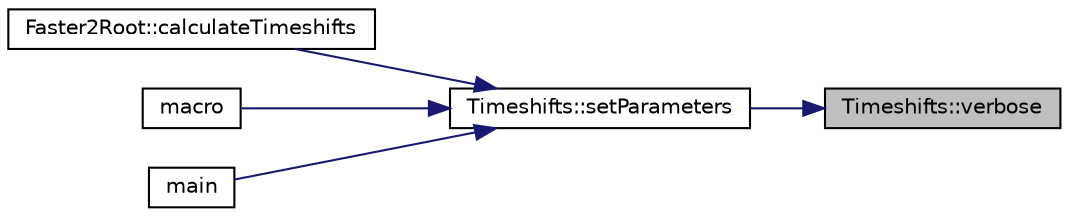 digraph "Timeshifts::verbose"
{
 // LATEX_PDF_SIZE
  edge [fontname="Helvetica",fontsize="10",labelfontname="Helvetica",labelfontsize="10"];
  node [fontname="Helvetica",fontsize="10",shape=record];
  rankdir="RL";
  Node1 [label="Timeshifts::verbose",height=0.2,width=0.4,color="black", fillcolor="grey75", style="filled", fontcolor="black",tooltip="Set verbosity level."];
  Node1 -> Node2 [dir="back",color="midnightblue",fontsize="10",style="solid",fontname="Helvetica"];
  Node2 [label="Timeshifts::setParameters",height=0.2,width=0.4,color="black", fillcolor="white", style="filled",URL="$class_timeshifts.html#acca1130b271301c5477d4b4a23ae4e5b",tooltip="Use this method to setup the parameters from a string in order to calculate the timeshifts."];
  Node2 -> Node3 [dir="back",color="midnightblue",fontsize="10",style="solid",fontname="Helvetica"];
  Node3 [label="Faster2Root::calculateTimeshifts",height=0.2,width=0.4,color="black", fillcolor="white", style="filled",URL="$class_faster2_root.html#a0a9d05860dee9c95927224569e789fa5",tooltip=" "];
  Node2 -> Node4 [dir="back",color="midnightblue",fontsize="10",style="solid",fontname="Helvetica"];
  Node4 [label="macro",height=0.2,width=0.4,color="black", fillcolor="white", style="filled",URL="$macro_8_c.html#aaa9c9f6e52fd017602d5e43589a06c84",tooltip=" "];
  Node2 -> Node5 [dir="back",color="midnightblue",fontsize="10",style="solid",fontname="Helvetica"];
  Node5 [label="main",height=0.2,width=0.4,color="black", fillcolor="white", style="filled",URL="$test_8cpp.html#ae66f6b31b5ad750f1fe042a706a4e3d4",tooltip=" "];
}
